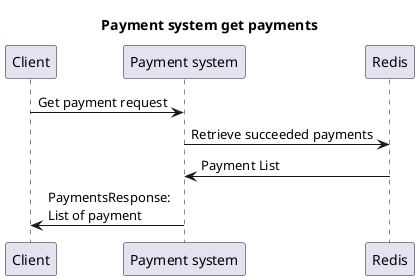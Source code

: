 @startuml
title Payment system get payments

Client -> "Payment system": Get payment request
"Payment system" -> "Redis": Retrieve succeeded payments
"Redis" -> "Payment system": Payment List
"Payment system" -> Client: PaymentsResponse: \nList of payment
@enduml

